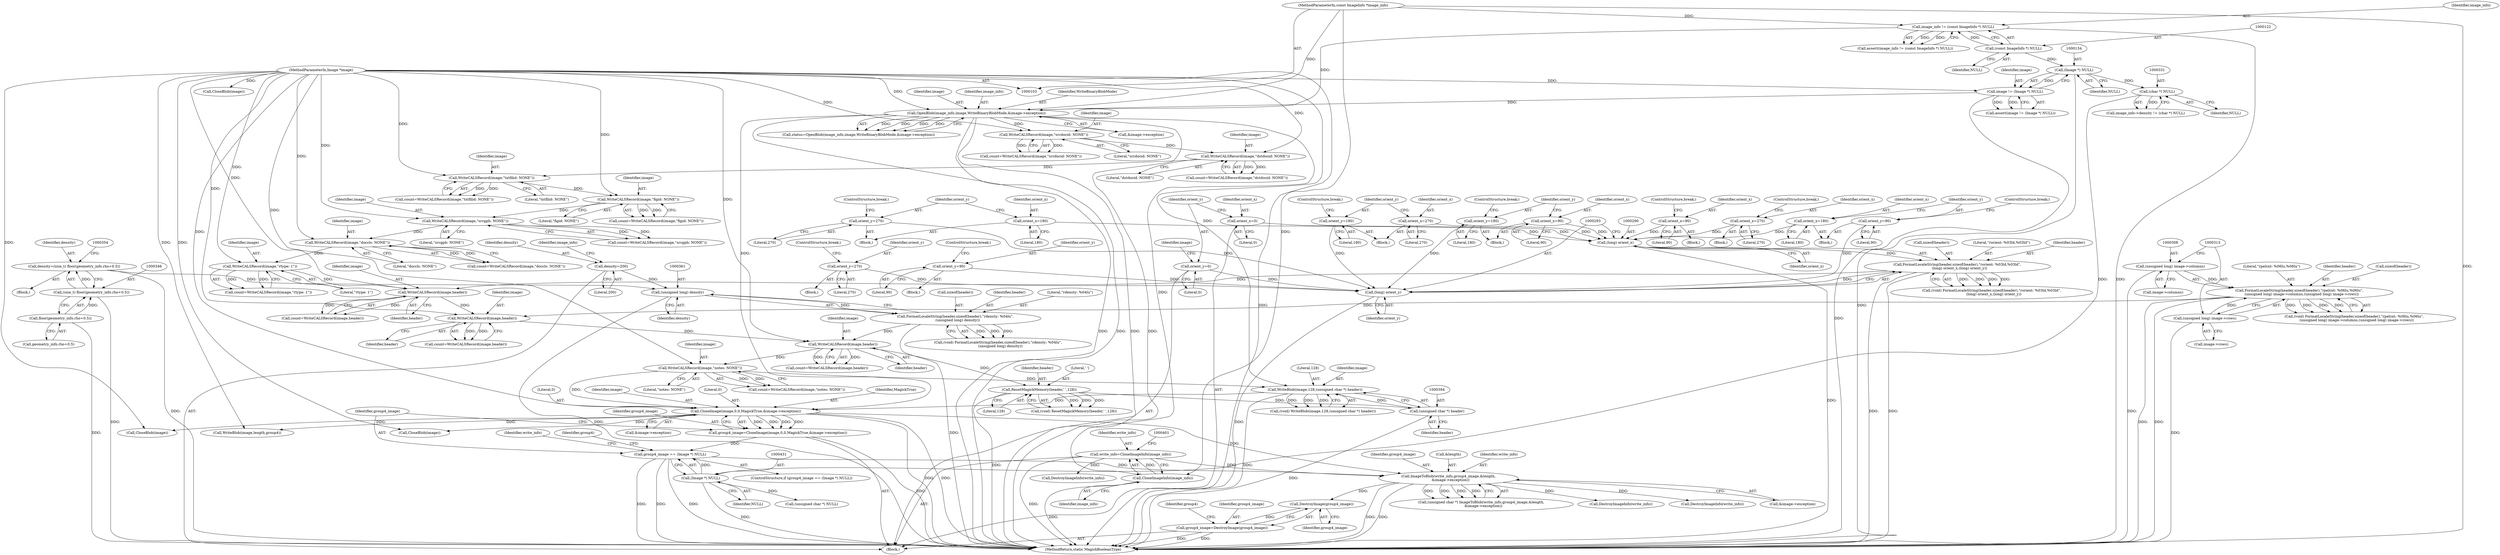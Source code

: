 digraph "0_ImageMagick_3d5ac8c20846871f1eb3068b65f93da7cd33bfd0@pointer" {
"1000459" [label="(Call,DestroyImage(group4_image))"];
"1000448" [label="(Call,ImageToBlob(write_info,group4_image,&length,\n    &image->exception))"];
"1000396" [label="(Call,write_info=CloneImageInfo(image_info))"];
"1000398" [label="(Call,CloneImageInfo(image_info))"];
"1000159" [label="(Call,OpenBlob(image_info,image,WriteBinaryBlobMode,&image->exception))"];
"1000119" [label="(Call,image_info != (const ImageInfo *) NULL)"];
"1000104" [label="(MethodParameterIn,const ImageInfo *image_info)"];
"1000121" [label="(Call,(const ImageInfo *) NULL)"];
"1000131" [label="(Call,image != (Image *) NULL)"];
"1000105" [label="(MethodParameterIn,Image *image)"];
"1000133" [label="(Call,(Image *) NULL)"];
"1000428" [label="(Call,group4_image == (Image *) NULL)"];
"1000416" [label="(Call,group4_image=CloneImage(image,0,0,MagickTrue,&image->exception))"];
"1000418" [label="(Call,CloneImage(image,0,0,MagickTrue,&image->exception))"];
"1000390" [label="(Call,WriteBlob(image,128,(unsigned char *) header))"];
"1000370" [label="(Call,WriteCALSRecord(image,\"notes: NONE\"))"];
"1000365" [label="(Call,WriteCALSRecord(image,header))"];
"1000319" [label="(Call,WriteCALSRecord(image,header))"];
"1000297" [label="(Call,WriteCALSRecord(image,header))"];
"1000208" [label="(Call,WriteCALSRecord(image,\"rtype: 1\"))"];
"1000203" [label="(Call,WriteCALSRecord(image,\"doccls: NONE\"))"];
"1000198" [label="(Call,WriteCALSRecord(image,\"srcgph: NONE\"))"];
"1000193" [label="(Call,WriteCALSRecord(image,\"figid: NONE\"))"];
"1000188" [label="(Call,WriteCALSRecord(image,\"txtfilid: NONE\"))"];
"1000183" [label="(Call,WriteCALSRecord(image,\"dstdocid: NONE\"))"];
"1000175" [label="(Call,WriteCALSRecord(image,\"srcdocid: NONE\"))"];
"1000284" [label="(Call,FormatLocaleString(header,sizeof(header),\"rorient: %03ld,%03ld\",\n    (long) orient_x,(long) orient_y))"];
"1000289" [label="(Call,(long) orient_x)"];
"1000224" [label="(Call,orient_x=180)"];
"1000254" [label="(Call,orient_x=270)"];
"1000263" [label="(Call,orient_x=90)"];
"1000211" [label="(Call,orient_x=0)"];
"1000272" [label="(Call,orient_x=90)"];
"1000233" [label="(Call,orient_x=180)"];
"1000248" [label="(Call,orient_x=270)"];
"1000292" [label="(Call,(long) orient_y)"];
"1000236" [label="(Call,orient_y=90)"];
"1000227" [label="(Call,orient_y=270)"];
"1000266" [label="(Call,orient_y=180)"];
"1000257" [label="(Call,orient_y=180)"];
"1000214" [label="(Call,orient_y=0)"];
"1000278" [label="(Call,orient_y=270)"];
"1000242" [label="(Call,orient_y=90)"];
"1000302" [label="(Call,FormatLocaleString(header,sizeof(header),\"rpelcnt: %06lu,%06lu\",\n    (unsigned long) image->columns,(unsigned long) image->rows))"];
"1000307" [label="(Call,(unsigned long) image->columns)"];
"1000312" [label="(Call,(unsigned long) image->rows)"];
"1000355" [label="(Call,FormatLocaleString(header,sizeof(header),\"rdensty: %04lu\",\n    (unsigned long) density))"];
"1000360" [label="(Call,(unsigned long) density)"];
"1000343" [label="(Call,density=(size_t) floor(geometry_info.rho+0.5))"];
"1000345" [label="(Call,(size_t) floor(geometry_info.rho+0.5))"];
"1000347" [label="(Call,floor(geometry_info.rho+0.5))"];
"1000322" [label="(Call,density=200)"];
"1000393" [label="(Call,(unsigned char *) header)"];
"1000375" [label="(Call,ResetMagickMemory(header,' ',128))"];
"1000430" [label="(Call,(Image *) NULL)"];
"1000330" [label="(Call,(char *) NULL)"];
"1000457" [label="(Call,group4_image=DestroyImage(group4_image))"];
"1000123" [label="(Identifier,NULL)"];
"1000183" [label="(Call,WriteCALSRecord(image,\"dstdocid: NONE\"))"];
"1000430" [label="(Call,(Image *) NULL)"];
"1000173" [label="(Call,count=WriteCALSRecord(image,\"srcdocid: NONE\"))"];
"1000445" [label="(Identifier,group4)"];
"1000213" [label="(Literal,0)"];
"1000223" [label="(Block,)"];
"1000159" [label="(Call,OpenBlob(image_info,image,WriteBinaryBlobMode,&image->exception))"];
"1000440" [label="(Call,CloseBlob(image))"];
"1000307" [label="(Call,(unsigned long) image->columns)"];
"1000432" [label="(Identifier,NULL)"];
"1000191" [label="(Call,count=WriteCALSRecord(image,\"figid: NONE\"))"];
"1000343" [label="(Call,density=(size_t) floor(geometry_info.rho+0.5))"];
"1000366" [label="(Identifier,image)"];
"1000302" [label="(Call,FormatLocaleString(header,sizeof(header),\"rpelcnt: %06lu,%06lu\",\n    (unsigned long) image->columns,(unsigned long) image->rows))"];
"1000272" [label="(Call,orient_x=90)"];
"1000130" [label="(Call,assert(image != (Image *) NULL))"];
"1000162" [label="(Identifier,WriteBinaryBlobMode)"];
"1000324" [label="(Literal,200)"];
"1000378" [label="(Literal,128)"];
"1000484" [label="(Call,WriteBlob(image,length,group4))"];
"1000457" [label="(Call,group4_image=DestroyImage(group4_image))"];
"1000206" [label="(Call,count=WriteCALSRecord(image,\"rtype: 1\"))"];
"1000399" [label="(Identifier,image_info)"];
"1000244" [label="(Literal,90)"];
"1000345" [label="(Call,(size_t) floor(geometry_info.rho+0.5))"];
"1000196" [label="(Call,count=WriteCALSRecord(image,\"srcgph: NONE\"))"];
"1000417" [label="(Identifier,group4_image)"];
"1000319" [label="(Call,WriteCALSRecord(image,header))"];
"1000230" [label="(ControlStructure,break;)"];
"1000330" [label="(Call,(char *) NULL)"];
"1000185" [label="(Literal,\"dstdocid: NONE\")"];
"1000212" [label="(Identifier,orient_x)"];
"1000304" [label="(Call,sizeof(header))"];
"1000157" [label="(Call,status=OpenBlob(image_info,image,WriteBinaryBlobMode,&image->exception))"];
"1000371" [label="(Identifier,image)"];
"1000460" [label="(Identifier,group4_image)"];
"1000211" [label="(Call,orient_x=0)"];
"1000348" [label="(Call,geometry_info.rho+0.5)"];
"1000317" [label="(Call,count=WriteCALSRecord(image,header))"];
"1000373" [label="(Call,(void) ResetMagickMemory(header,' ',128))"];
"1000273" [label="(Identifier,orient_x)"];
"1000268" [label="(Literal,180)"];
"1000263" [label="(Call,orient_x=90)"];
"1000193" [label="(Call,WriteCALSRecord(image,\"figid: NONE\"))"];
"1000199" [label="(Identifier,image)"];
"1000274" [label="(Literal,90)"];
"1000281" [label="(ControlStructure,break;)"];
"1000393" [label="(Call,(unsigned char *) header)"];
"1000288" [label="(Literal,\"rorient: %03ld,%03ld\")"];
"1000280" [label="(Literal,270)"];
"1000306" [label="(Literal,\"rpelcnt: %06lu,%06lu\")"];
"1000323" [label="(Identifier,density)"];
"1000395" [label="(Identifier,header)"];
"1000131" [label="(Call,image != (Image *) NULL)"];
"1000226" [label="(Literal,180)"];
"1000275" [label="(ControlStructure,break;)"];
"1000242" [label="(Call,orient_y=90)"];
"1000506" [label="(MethodReturn,static MagickBooleanType)"];
"1000391" [label="(Identifier,image)"];
"1000427" [label="(ControlStructure,if (group4_image == (Image *) NULL))"];
"1000298" [label="(Identifier,image)"];
"1000285" [label="(Identifier,header)"];
"1000175" [label="(Call,WriteCALSRecord(image,\"srcdocid: NONE\"))"];
"1000120" [label="(Identifier,image_info)"];
"1000502" [label="(Call,CloseBlob(image))"];
"1000210" [label="(Literal,\"rtype: 1\")"];
"1000106" [label="(Block,)"];
"1000357" [label="(Call,sizeof(header))"];
"1000194" [label="(Identifier,image)"];
"1000163" [label="(Call,&image->exception)"];
"1000320" [label="(Identifier,image)"];
"1000190" [label="(Literal,\"txtfilid: NONE\")"];
"1000463" [label="(Identifier,group4)"];
"1000181" [label="(Call,count=WriteCALSRecord(image,\"dstdocid: NONE\"))"];
"1000474" [label="(Call,CloseBlob(image))"];
"1000322" [label="(Call,density=200)"];
"1000247" [label="(Block,)"];
"1000367" [label="(Identifier,header)"];
"1000259" [label="(Literal,180)"];
"1000421" [label="(Literal,0)"];
"1000234" [label="(Identifier,orient_x)"];
"1000250" [label="(Literal,270)"];
"1000299" [label="(Identifier,header)"];
"1000271" [label="(Block,)"];
"1000265" [label="(Literal,90)"];
"1000229" [label="(Literal,270)"];
"1000225" [label="(Identifier,orient_x)"];
"1000398" [label="(Call,CloneImageInfo(image_info))"];
"1000186" [label="(Call,count=WriteCALSRecord(image,\"txtfilid: NONE\"))"];
"1000292" [label="(Call,(long) orient_y)"];
"1000119" [label="(Call,image_info != (const ImageInfo *) NULL)"];
"1000416" [label="(Call,group4_image=CloneImage(image,0,0,MagickTrue,&image->exception))"];
"1000215" [label="(Identifier,orient_y)"];
"1000396" [label="(Call,write_info=CloneImageInfo(image_info))"];
"1000248" [label="(Call,orient_x=270)"];
"1000241" [label="(Block,)"];
"1000314" [label="(Call,image->rows)"];
"1000236" [label="(Call,orient_y=90)"];
"1000458" [label="(Identifier,group4_image)"];
"1000295" [label="(Call,count=WriteCALSRecord(image,header))"];
"1000344" [label="(Identifier,density)"];
"1000208" [label="(Call,WriteCALSRecord(image,\"rtype: 1\"))"];
"1000450" [label="(Identifier,group4_image)"];
"1000232" [label="(Block,)"];
"1000370" [label="(Call,WriteCALSRecord(image,\"notes: NONE\"))"];
"1000266" [label="(Call,orient_y=180)"];
"1000420" [label="(Literal,0)"];
"1000267" [label="(Identifier,orient_y)"];
"1000353" [label="(Call,(void) FormatLocaleString(header,sizeof(header),\"rdensty: %04lu\",\n    (unsigned long) density))"];
"1000356" [label="(Identifier,header)"];
"1000243" [label="(Identifier,orient_y)"];
"1000269" [label="(ControlStructure,break;)"];
"1000362" [label="(Identifier,density)"];
"1000233" [label="(Call,orient_x=180)"];
"1000309" [label="(Call,image->columns)"];
"1000237" [label="(Identifier,orient_y)"];
"1000451" [label="(Call,&length)"];
"1000423" [label="(Call,&image->exception)"];
"1000118" [label="(Call,assert(image_info != (const ImageInfo *) NULL))"];
"1000189" [label="(Identifier,image)"];
"1000377" [label="(Literal,' ')"];
"1000201" [label="(Call,count=WriteCALSRecord(image,\"doccls: NONE\"))"];
"1000453" [label="(Call,&image->exception)"];
"1000262" [label="(Block,)"];
"1000257" [label="(Call,orient_y=180)"];
"1000132" [label="(Identifier,image)"];
"1000376" [label="(Identifier,header)"];
"1000303" [label="(Identifier,header)"];
"1000333" [label="(Block,)"];
"1000446" [label="(Call,(unsigned char *) ImageToBlob(write_info,group4_image,&length,\n    &image->exception))"];
"1000135" [label="(Identifier,NULL)"];
"1000392" [label="(Literal,128)"];
"1000418" [label="(Call,CloneImage(image,0,0,MagickTrue,&image->exception))"];
"1000209" [label="(Identifier,image)"];
"1000359" [label="(Literal,\"rdensty: %04lu\")"];
"1000177" [label="(Literal,\"srcdocid: NONE\")"];
"1000105" [label="(MethodParameterIn,Image *image)"];
"1000365" [label="(Call,WriteCALSRecord(image,header))"];
"1000390" [label="(Call,WriteBlob(image,128,(unsigned char *) header))"];
"1000363" [label="(Call,count=WriteCALSRecord(image,header))"];
"1000422" [label="(Identifier,MagickTrue)"];
"1000347" [label="(Call,floor(geometry_info.rho+0.5))"];
"1000133" [label="(Call,(Image *) NULL)"];
"1000372" [label="(Literal,\"notes: NONE\")"];
"1000388" [label="(Call,(void) WriteBlob(image,128,(unsigned char *) header))"];
"1000253" [label="(Block,)"];
"1000238" [label="(Literal,90)"];
"1000277" [label="(Block,)"];
"1000449" [label="(Identifier,write_info)"];
"1000429" [label="(Identifier,group4_image)"];
"1000264" [label="(Identifier,orient_x)"];
"1000297" [label="(Call,WriteCALSRecord(image,header))"];
"1000205" [label="(Literal,\"doccls: NONE\")"];
"1000161" [label="(Identifier,image)"];
"1000254" [label="(Call,orient_x=270)"];
"1000360" [label="(Call,(unsigned long) density)"];
"1000204" [label="(Identifier,image)"];
"1000249" [label="(Identifier,orient_x)"];
"1000235" [label="(Literal,180)"];
"1000289" [label="(Call,(long) orient_x)"];
"1000284" [label="(Call,FormatLocaleString(header,sizeof(header),\"rorient: %03ld,%03ld\",\n    (long) orient_x,(long) orient_y))"];
"1000256" [label="(Literal,270)"];
"1000104" [label="(MethodParameterIn,const ImageInfo *image_info)"];
"1000203" [label="(Call,WriteCALSRecord(image,\"doccls: NONE\"))"];
"1000219" [label="(Identifier,image)"];
"1000332" [label="(Identifier,NULL)"];
"1000470" [label="(Call,DestroyImageInfo(write_info))"];
"1000375" [label="(Call,ResetMagickMemory(header,' ',128))"];
"1000251" [label="(ControlStructure,break;)"];
"1000214" [label="(Call,orient_y=0)"];
"1000198" [label="(Call,WriteCALSRecord(image,\"srcgph: NONE\"))"];
"1000326" [label="(Call,image_info->density != (char *) NULL)"];
"1000224" [label="(Call,orient_x=180)"];
"1000368" [label="(Call,count=WriteCALSRecord(image,\"notes: NONE\"))"];
"1000255" [label="(Identifier,orient_x)"];
"1000321" [label="(Identifier,header)"];
"1000121" [label="(Call,(const ImageInfo *) NULL)"];
"1000480" [label="(Call,DestroyImageInfo(write_info))"];
"1000160" [label="(Identifier,image_info)"];
"1000195" [label="(Literal,\"figid: NONE\")"];
"1000176" [label="(Identifier,image)"];
"1000239" [label="(ControlStructure,break;)"];
"1000279" [label="(Identifier,orient_y)"];
"1000464" [label="(Call,(unsigned char *) NULL)"];
"1000397" [label="(Identifier,write_info)"];
"1000188" [label="(Call,WriteCALSRecord(image,\"txtfilid: NONE\"))"];
"1000436" [label="(Call,DestroyImageInfo(write_info))"];
"1000200" [label="(Literal,\"srcgph: NONE\")"];
"1000278" [label="(Call,orient_y=270)"];
"1000294" [label="(Identifier,orient_y)"];
"1000328" [label="(Identifier,image_info)"];
"1000355" [label="(Call,FormatLocaleString(header,sizeof(header),\"rdensty: %04lu\",\n    (unsigned long) density))"];
"1000435" [label="(Identifier,write_info)"];
"1000419" [label="(Identifier,image)"];
"1000282" [label="(Call,(void) FormatLocaleString(header,sizeof(header),\"rorient: %03ld,%03ld\",\n    (long) orient_x,(long) orient_y))"];
"1000428" [label="(Call,group4_image == (Image *) NULL)"];
"1000459" [label="(Call,DestroyImage(group4_image))"];
"1000228" [label="(Identifier,orient_y)"];
"1000258" [label="(Identifier,orient_y)"];
"1000286" [label="(Call,sizeof(header))"];
"1000291" [label="(Identifier,orient_x)"];
"1000245" [label="(ControlStructure,break;)"];
"1000312" [label="(Call,(unsigned long) image->rows)"];
"1000300" [label="(Call,(void) FormatLocaleString(header,sizeof(header),\"rpelcnt: %06lu,%06lu\",\n    (unsigned long) image->columns,(unsigned long) image->rows))"];
"1000260" [label="(ControlStructure,break;)"];
"1000227" [label="(Call,orient_y=270)"];
"1000216" [label="(Literal,0)"];
"1000448" [label="(Call,ImageToBlob(write_info,group4_image,&length,\n    &image->exception))"];
"1000184" [label="(Identifier,image)"];
"1000459" -> "1000457"  [label="AST: "];
"1000459" -> "1000460"  [label="CFG: "];
"1000460" -> "1000459"  [label="AST: "];
"1000457" -> "1000459"  [label="CFG: "];
"1000459" -> "1000457"  [label="DDG: "];
"1000448" -> "1000459"  [label="DDG: "];
"1000448" -> "1000446"  [label="AST: "];
"1000448" -> "1000453"  [label="CFG: "];
"1000449" -> "1000448"  [label="AST: "];
"1000450" -> "1000448"  [label="AST: "];
"1000451" -> "1000448"  [label="AST: "];
"1000453" -> "1000448"  [label="AST: "];
"1000446" -> "1000448"  [label="CFG: "];
"1000448" -> "1000506"  [label="DDG: "];
"1000448" -> "1000506"  [label="DDG: "];
"1000448" -> "1000446"  [label="DDG: "];
"1000448" -> "1000446"  [label="DDG: "];
"1000448" -> "1000446"  [label="DDG: "];
"1000448" -> "1000446"  [label="DDG: "];
"1000396" -> "1000448"  [label="DDG: "];
"1000428" -> "1000448"  [label="DDG: "];
"1000418" -> "1000448"  [label="DDG: "];
"1000448" -> "1000470"  [label="DDG: "];
"1000448" -> "1000480"  [label="DDG: "];
"1000396" -> "1000106"  [label="AST: "];
"1000396" -> "1000398"  [label="CFG: "];
"1000397" -> "1000396"  [label="AST: "];
"1000398" -> "1000396"  [label="AST: "];
"1000401" -> "1000396"  [label="CFG: "];
"1000396" -> "1000506"  [label="DDG: "];
"1000398" -> "1000396"  [label="DDG: "];
"1000396" -> "1000436"  [label="DDG: "];
"1000398" -> "1000399"  [label="CFG: "];
"1000399" -> "1000398"  [label="AST: "];
"1000398" -> "1000506"  [label="DDG: "];
"1000159" -> "1000398"  [label="DDG: "];
"1000104" -> "1000398"  [label="DDG: "];
"1000159" -> "1000157"  [label="AST: "];
"1000159" -> "1000163"  [label="CFG: "];
"1000160" -> "1000159"  [label="AST: "];
"1000161" -> "1000159"  [label="AST: "];
"1000162" -> "1000159"  [label="AST: "];
"1000163" -> "1000159"  [label="AST: "];
"1000157" -> "1000159"  [label="CFG: "];
"1000159" -> "1000506"  [label="DDG: "];
"1000159" -> "1000506"  [label="DDG: "];
"1000159" -> "1000506"  [label="DDG: "];
"1000159" -> "1000506"  [label="DDG: "];
"1000159" -> "1000157"  [label="DDG: "];
"1000159" -> "1000157"  [label="DDG: "];
"1000159" -> "1000157"  [label="DDG: "];
"1000159" -> "1000157"  [label="DDG: "];
"1000119" -> "1000159"  [label="DDG: "];
"1000104" -> "1000159"  [label="DDG: "];
"1000131" -> "1000159"  [label="DDG: "];
"1000105" -> "1000159"  [label="DDG: "];
"1000159" -> "1000175"  [label="DDG: "];
"1000159" -> "1000418"  [label="DDG: "];
"1000119" -> "1000118"  [label="AST: "];
"1000119" -> "1000121"  [label="CFG: "];
"1000120" -> "1000119"  [label="AST: "];
"1000121" -> "1000119"  [label="AST: "];
"1000118" -> "1000119"  [label="CFG: "];
"1000119" -> "1000506"  [label="DDG: "];
"1000119" -> "1000118"  [label="DDG: "];
"1000119" -> "1000118"  [label="DDG: "];
"1000104" -> "1000119"  [label="DDG: "];
"1000121" -> "1000119"  [label="DDG: "];
"1000104" -> "1000103"  [label="AST: "];
"1000104" -> "1000506"  [label="DDG: "];
"1000121" -> "1000123"  [label="CFG: "];
"1000122" -> "1000121"  [label="AST: "];
"1000123" -> "1000121"  [label="AST: "];
"1000121" -> "1000133"  [label="DDG: "];
"1000131" -> "1000130"  [label="AST: "];
"1000131" -> "1000133"  [label="CFG: "];
"1000132" -> "1000131"  [label="AST: "];
"1000133" -> "1000131"  [label="AST: "];
"1000130" -> "1000131"  [label="CFG: "];
"1000131" -> "1000506"  [label="DDG: "];
"1000131" -> "1000130"  [label="DDG: "];
"1000131" -> "1000130"  [label="DDG: "];
"1000105" -> "1000131"  [label="DDG: "];
"1000133" -> "1000131"  [label="DDG: "];
"1000105" -> "1000103"  [label="AST: "];
"1000105" -> "1000506"  [label="DDG: "];
"1000105" -> "1000175"  [label="DDG: "];
"1000105" -> "1000183"  [label="DDG: "];
"1000105" -> "1000188"  [label="DDG: "];
"1000105" -> "1000193"  [label="DDG: "];
"1000105" -> "1000198"  [label="DDG: "];
"1000105" -> "1000203"  [label="DDG: "];
"1000105" -> "1000208"  [label="DDG: "];
"1000105" -> "1000297"  [label="DDG: "];
"1000105" -> "1000319"  [label="DDG: "];
"1000105" -> "1000365"  [label="DDG: "];
"1000105" -> "1000370"  [label="DDG: "];
"1000105" -> "1000390"  [label="DDG: "];
"1000105" -> "1000418"  [label="DDG: "];
"1000105" -> "1000440"  [label="DDG: "];
"1000105" -> "1000474"  [label="DDG: "];
"1000105" -> "1000484"  [label="DDG: "];
"1000105" -> "1000502"  [label="DDG: "];
"1000133" -> "1000135"  [label="CFG: "];
"1000134" -> "1000133"  [label="AST: "];
"1000135" -> "1000133"  [label="AST: "];
"1000133" -> "1000506"  [label="DDG: "];
"1000133" -> "1000330"  [label="DDG: "];
"1000428" -> "1000427"  [label="AST: "];
"1000428" -> "1000430"  [label="CFG: "];
"1000429" -> "1000428"  [label="AST: "];
"1000430" -> "1000428"  [label="AST: "];
"1000435" -> "1000428"  [label="CFG: "];
"1000445" -> "1000428"  [label="CFG: "];
"1000428" -> "1000506"  [label="DDG: "];
"1000428" -> "1000506"  [label="DDG: "];
"1000428" -> "1000506"  [label="DDG: "];
"1000416" -> "1000428"  [label="DDG: "];
"1000430" -> "1000428"  [label="DDG: "];
"1000416" -> "1000106"  [label="AST: "];
"1000416" -> "1000418"  [label="CFG: "];
"1000417" -> "1000416"  [label="AST: "];
"1000418" -> "1000416"  [label="AST: "];
"1000429" -> "1000416"  [label="CFG: "];
"1000416" -> "1000506"  [label="DDG: "];
"1000418" -> "1000416"  [label="DDG: "];
"1000418" -> "1000416"  [label="DDG: "];
"1000418" -> "1000416"  [label="DDG: "];
"1000418" -> "1000416"  [label="DDG: "];
"1000418" -> "1000423"  [label="CFG: "];
"1000419" -> "1000418"  [label="AST: "];
"1000420" -> "1000418"  [label="AST: "];
"1000421" -> "1000418"  [label="AST: "];
"1000422" -> "1000418"  [label="AST: "];
"1000423" -> "1000418"  [label="AST: "];
"1000418" -> "1000506"  [label="DDG: "];
"1000418" -> "1000506"  [label="DDG: "];
"1000390" -> "1000418"  [label="DDG: "];
"1000370" -> "1000418"  [label="DDG: "];
"1000418" -> "1000440"  [label="DDG: "];
"1000418" -> "1000474"  [label="DDG: "];
"1000418" -> "1000484"  [label="DDG: "];
"1000390" -> "1000388"  [label="AST: "];
"1000390" -> "1000393"  [label="CFG: "];
"1000391" -> "1000390"  [label="AST: "];
"1000392" -> "1000390"  [label="AST: "];
"1000393" -> "1000390"  [label="AST: "];
"1000388" -> "1000390"  [label="CFG: "];
"1000390" -> "1000506"  [label="DDG: "];
"1000390" -> "1000388"  [label="DDG: "];
"1000390" -> "1000388"  [label="DDG: "];
"1000390" -> "1000388"  [label="DDG: "];
"1000370" -> "1000390"  [label="DDG: "];
"1000393" -> "1000390"  [label="DDG: "];
"1000370" -> "1000368"  [label="AST: "];
"1000370" -> "1000372"  [label="CFG: "];
"1000371" -> "1000370"  [label="AST: "];
"1000372" -> "1000370"  [label="AST: "];
"1000368" -> "1000370"  [label="CFG: "];
"1000370" -> "1000368"  [label="DDG: "];
"1000370" -> "1000368"  [label="DDG: "];
"1000365" -> "1000370"  [label="DDG: "];
"1000365" -> "1000363"  [label="AST: "];
"1000365" -> "1000367"  [label="CFG: "];
"1000366" -> "1000365"  [label="AST: "];
"1000367" -> "1000365"  [label="AST: "];
"1000363" -> "1000365"  [label="CFG: "];
"1000365" -> "1000363"  [label="DDG: "];
"1000365" -> "1000363"  [label="DDG: "];
"1000319" -> "1000365"  [label="DDG: "];
"1000355" -> "1000365"  [label="DDG: "];
"1000365" -> "1000375"  [label="DDG: "];
"1000319" -> "1000317"  [label="AST: "];
"1000319" -> "1000321"  [label="CFG: "];
"1000320" -> "1000319"  [label="AST: "];
"1000321" -> "1000319"  [label="AST: "];
"1000317" -> "1000319"  [label="CFG: "];
"1000319" -> "1000317"  [label="DDG: "];
"1000319" -> "1000317"  [label="DDG: "];
"1000297" -> "1000319"  [label="DDG: "];
"1000302" -> "1000319"  [label="DDG: "];
"1000297" -> "1000295"  [label="AST: "];
"1000297" -> "1000299"  [label="CFG: "];
"1000298" -> "1000297"  [label="AST: "];
"1000299" -> "1000297"  [label="AST: "];
"1000295" -> "1000297"  [label="CFG: "];
"1000297" -> "1000295"  [label="DDG: "];
"1000297" -> "1000295"  [label="DDG: "];
"1000208" -> "1000297"  [label="DDG: "];
"1000284" -> "1000297"  [label="DDG: "];
"1000208" -> "1000206"  [label="AST: "];
"1000208" -> "1000210"  [label="CFG: "];
"1000209" -> "1000208"  [label="AST: "];
"1000210" -> "1000208"  [label="AST: "];
"1000206" -> "1000208"  [label="CFG: "];
"1000208" -> "1000206"  [label="DDG: "];
"1000208" -> "1000206"  [label="DDG: "];
"1000203" -> "1000208"  [label="DDG: "];
"1000203" -> "1000201"  [label="AST: "];
"1000203" -> "1000205"  [label="CFG: "];
"1000204" -> "1000203"  [label="AST: "];
"1000205" -> "1000203"  [label="AST: "];
"1000201" -> "1000203"  [label="CFG: "];
"1000203" -> "1000201"  [label="DDG: "];
"1000203" -> "1000201"  [label="DDG: "];
"1000198" -> "1000203"  [label="DDG: "];
"1000198" -> "1000196"  [label="AST: "];
"1000198" -> "1000200"  [label="CFG: "];
"1000199" -> "1000198"  [label="AST: "];
"1000200" -> "1000198"  [label="AST: "];
"1000196" -> "1000198"  [label="CFG: "];
"1000198" -> "1000196"  [label="DDG: "];
"1000198" -> "1000196"  [label="DDG: "];
"1000193" -> "1000198"  [label="DDG: "];
"1000193" -> "1000191"  [label="AST: "];
"1000193" -> "1000195"  [label="CFG: "];
"1000194" -> "1000193"  [label="AST: "];
"1000195" -> "1000193"  [label="AST: "];
"1000191" -> "1000193"  [label="CFG: "];
"1000193" -> "1000191"  [label="DDG: "];
"1000193" -> "1000191"  [label="DDG: "];
"1000188" -> "1000193"  [label="DDG: "];
"1000188" -> "1000186"  [label="AST: "];
"1000188" -> "1000190"  [label="CFG: "];
"1000189" -> "1000188"  [label="AST: "];
"1000190" -> "1000188"  [label="AST: "];
"1000186" -> "1000188"  [label="CFG: "];
"1000188" -> "1000186"  [label="DDG: "];
"1000188" -> "1000186"  [label="DDG: "];
"1000183" -> "1000188"  [label="DDG: "];
"1000183" -> "1000181"  [label="AST: "];
"1000183" -> "1000185"  [label="CFG: "];
"1000184" -> "1000183"  [label="AST: "];
"1000185" -> "1000183"  [label="AST: "];
"1000181" -> "1000183"  [label="CFG: "];
"1000183" -> "1000181"  [label="DDG: "];
"1000183" -> "1000181"  [label="DDG: "];
"1000175" -> "1000183"  [label="DDG: "];
"1000175" -> "1000173"  [label="AST: "];
"1000175" -> "1000177"  [label="CFG: "];
"1000176" -> "1000175"  [label="AST: "];
"1000177" -> "1000175"  [label="AST: "];
"1000173" -> "1000175"  [label="CFG: "];
"1000175" -> "1000173"  [label="DDG: "];
"1000175" -> "1000173"  [label="DDG: "];
"1000284" -> "1000282"  [label="AST: "];
"1000284" -> "1000292"  [label="CFG: "];
"1000285" -> "1000284"  [label="AST: "];
"1000286" -> "1000284"  [label="AST: "];
"1000288" -> "1000284"  [label="AST: "];
"1000289" -> "1000284"  [label="AST: "];
"1000292" -> "1000284"  [label="AST: "];
"1000282" -> "1000284"  [label="CFG: "];
"1000284" -> "1000506"  [label="DDG: "];
"1000284" -> "1000506"  [label="DDG: "];
"1000284" -> "1000282"  [label="DDG: "];
"1000284" -> "1000282"  [label="DDG: "];
"1000284" -> "1000282"  [label="DDG: "];
"1000284" -> "1000282"  [label="DDG: "];
"1000289" -> "1000284"  [label="DDG: "];
"1000292" -> "1000284"  [label="DDG: "];
"1000289" -> "1000291"  [label="CFG: "];
"1000290" -> "1000289"  [label="AST: "];
"1000291" -> "1000289"  [label="AST: "];
"1000293" -> "1000289"  [label="CFG: "];
"1000289" -> "1000506"  [label="DDG: "];
"1000224" -> "1000289"  [label="DDG: "];
"1000254" -> "1000289"  [label="DDG: "];
"1000263" -> "1000289"  [label="DDG: "];
"1000211" -> "1000289"  [label="DDG: "];
"1000272" -> "1000289"  [label="DDG: "];
"1000233" -> "1000289"  [label="DDG: "];
"1000248" -> "1000289"  [label="DDG: "];
"1000224" -> "1000223"  [label="AST: "];
"1000224" -> "1000226"  [label="CFG: "];
"1000225" -> "1000224"  [label="AST: "];
"1000226" -> "1000224"  [label="AST: "];
"1000228" -> "1000224"  [label="CFG: "];
"1000254" -> "1000253"  [label="AST: "];
"1000254" -> "1000256"  [label="CFG: "];
"1000255" -> "1000254"  [label="AST: "];
"1000256" -> "1000254"  [label="AST: "];
"1000258" -> "1000254"  [label="CFG: "];
"1000263" -> "1000262"  [label="AST: "];
"1000263" -> "1000265"  [label="CFG: "];
"1000264" -> "1000263"  [label="AST: "];
"1000265" -> "1000263"  [label="AST: "];
"1000267" -> "1000263"  [label="CFG: "];
"1000211" -> "1000106"  [label="AST: "];
"1000211" -> "1000213"  [label="CFG: "];
"1000212" -> "1000211"  [label="AST: "];
"1000213" -> "1000211"  [label="AST: "];
"1000215" -> "1000211"  [label="CFG: "];
"1000272" -> "1000271"  [label="AST: "];
"1000272" -> "1000274"  [label="CFG: "];
"1000273" -> "1000272"  [label="AST: "];
"1000274" -> "1000272"  [label="AST: "];
"1000275" -> "1000272"  [label="CFG: "];
"1000233" -> "1000232"  [label="AST: "];
"1000233" -> "1000235"  [label="CFG: "];
"1000234" -> "1000233"  [label="AST: "];
"1000235" -> "1000233"  [label="AST: "];
"1000237" -> "1000233"  [label="CFG: "];
"1000248" -> "1000247"  [label="AST: "];
"1000248" -> "1000250"  [label="CFG: "];
"1000249" -> "1000248"  [label="AST: "];
"1000250" -> "1000248"  [label="AST: "];
"1000251" -> "1000248"  [label="CFG: "];
"1000292" -> "1000294"  [label="CFG: "];
"1000293" -> "1000292"  [label="AST: "];
"1000294" -> "1000292"  [label="AST: "];
"1000292" -> "1000506"  [label="DDG: "];
"1000236" -> "1000292"  [label="DDG: "];
"1000227" -> "1000292"  [label="DDG: "];
"1000266" -> "1000292"  [label="DDG: "];
"1000257" -> "1000292"  [label="DDG: "];
"1000214" -> "1000292"  [label="DDG: "];
"1000278" -> "1000292"  [label="DDG: "];
"1000242" -> "1000292"  [label="DDG: "];
"1000236" -> "1000232"  [label="AST: "];
"1000236" -> "1000238"  [label="CFG: "];
"1000237" -> "1000236"  [label="AST: "];
"1000238" -> "1000236"  [label="AST: "];
"1000239" -> "1000236"  [label="CFG: "];
"1000227" -> "1000223"  [label="AST: "];
"1000227" -> "1000229"  [label="CFG: "];
"1000228" -> "1000227"  [label="AST: "];
"1000229" -> "1000227"  [label="AST: "];
"1000230" -> "1000227"  [label="CFG: "];
"1000266" -> "1000262"  [label="AST: "];
"1000266" -> "1000268"  [label="CFG: "];
"1000267" -> "1000266"  [label="AST: "];
"1000268" -> "1000266"  [label="AST: "];
"1000269" -> "1000266"  [label="CFG: "];
"1000257" -> "1000253"  [label="AST: "];
"1000257" -> "1000259"  [label="CFG: "];
"1000258" -> "1000257"  [label="AST: "];
"1000259" -> "1000257"  [label="AST: "];
"1000260" -> "1000257"  [label="CFG: "];
"1000214" -> "1000106"  [label="AST: "];
"1000214" -> "1000216"  [label="CFG: "];
"1000215" -> "1000214"  [label="AST: "];
"1000216" -> "1000214"  [label="AST: "];
"1000219" -> "1000214"  [label="CFG: "];
"1000278" -> "1000277"  [label="AST: "];
"1000278" -> "1000280"  [label="CFG: "];
"1000279" -> "1000278"  [label="AST: "];
"1000280" -> "1000278"  [label="AST: "];
"1000281" -> "1000278"  [label="CFG: "];
"1000242" -> "1000241"  [label="AST: "];
"1000242" -> "1000244"  [label="CFG: "];
"1000243" -> "1000242"  [label="AST: "];
"1000244" -> "1000242"  [label="AST: "];
"1000245" -> "1000242"  [label="CFG: "];
"1000302" -> "1000300"  [label="AST: "];
"1000302" -> "1000312"  [label="CFG: "];
"1000303" -> "1000302"  [label="AST: "];
"1000304" -> "1000302"  [label="AST: "];
"1000306" -> "1000302"  [label="AST: "];
"1000307" -> "1000302"  [label="AST: "];
"1000312" -> "1000302"  [label="AST: "];
"1000300" -> "1000302"  [label="CFG: "];
"1000302" -> "1000506"  [label="DDG: "];
"1000302" -> "1000506"  [label="DDG: "];
"1000302" -> "1000300"  [label="DDG: "];
"1000302" -> "1000300"  [label="DDG: "];
"1000302" -> "1000300"  [label="DDG: "];
"1000302" -> "1000300"  [label="DDG: "];
"1000307" -> "1000302"  [label="DDG: "];
"1000312" -> "1000302"  [label="DDG: "];
"1000307" -> "1000309"  [label="CFG: "];
"1000308" -> "1000307"  [label="AST: "];
"1000309" -> "1000307"  [label="AST: "];
"1000313" -> "1000307"  [label="CFG: "];
"1000307" -> "1000506"  [label="DDG: "];
"1000312" -> "1000314"  [label="CFG: "];
"1000313" -> "1000312"  [label="AST: "];
"1000314" -> "1000312"  [label="AST: "];
"1000312" -> "1000506"  [label="DDG: "];
"1000355" -> "1000353"  [label="AST: "];
"1000355" -> "1000360"  [label="CFG: "];
"1000356" -> "1000355"  [label="AST: "];
"1000357" -> "1000355"  [label="AST: "];
"1000359" -> "1000355"  [label="AST: "];
"1000360" -> "1000355"  [label="AST: "];
"1000353" -> "1000355"  [label="CFG: "];
"1000355" -> "1000506"  [label="DDG: "];
"1000355" -> "1000353"  [label="DDG: "];
"1000355" -> "1000353"  [label="DDG: "];
"1000355" -> "1000353"  [label="DDG: "];
"1000360" -> "1000355"  [label="DDG: "];
"1000360" -> "1000362"  [label="CFG: "];
"1000361" -> "1000360"  [label="AST: "];
"1000362" -> "1000360"  [label="AST: "];
"1000360" -> "1000506"  [label="DDG: "];
"1000343" -> "1000360"  [label="DDG: "];
"1000322" -> "1000360"  [label="DDG: "];
"1000343" -> "1000333"  [label="AST: "];
"1000343" -> "1000345"  [label="CFG: "];
"1000344" -> "1000343"  [label="AST: "];
"1000345" -> "1000343"  [label="AST: "];
"1000354" -> "1000343"  [label="CFG: "];
"1000343" -> "1000506"  [label="DDG: "];
"1000345" -> "1000343"  [label="DDG: "];
"1000345" -> "1000347"  [label="CFG: "];
"1000346" -> "1000345"  [label="AST: "];
"1000347" -> "1000345"  [label="AST: "];
"1000345" -> "1000506"  [label="DDG: "];
"1000347" -> "1000345"  [label="DDG: "];
"1000347" -> "1000348"  [label="CFG: "];
"1000348" -> "1000347"  [label="AST: "];
"1000347" -> "1000506"  [label="DDG: "];
"1000322" -> "1000106"  [label="AST: "];
"1000322" -> "1000324"  [label="CFG: "];
"1000323" -> "1000322"  [label="AST: "];
"1000324" -> "1000322"  [label="AST: "];
"1000328" -> "1000322"  [label="CFG: "];
"1000393" -> "1000395"  [label="CFG: "];
"1000394" -> "1000393"  [label="AST: "];
"1000395" -> "1000393"  [label="AST: "];
"1000393" -> "1000506"  [label="DDG: "];
"1000375" -> "1000393"  [label="DDG: "];
"1000375" -> "1000373"  [label="AST: "];
"1000375" -> "1000378"  [label="CFG: "];
"1000376" -> "1000375"  [label="AST: "];
"1000377" -> "1000375"  [label="AST: "];
"1000378" -> "1000375"  [label="AST: "];
"1000373" -> "1000375"  [label="CFG: "];
"1000375" -> "1000506"  [label="DDG: "];
"1000375" -> "1000373"  [label="DDG: "];
"1000375" -> "1000373"  [label="DDG: "];
"1000375" -> "1000373"  [label="DDG: "];
"1000430" -> "1000432"  [label="CFG: "];
"1000431" -> "1000430"  [label="AST: "];
"1000432" -> "1000430"  [label="AST: "];
"1000430" -> "1000506"  [label="DDG: "];
"1000330" -> "1000430"  [label="DDG: "];
"1000430" -> "1000464"  [label="DDG: "];
"1000330" -> "1000326"  [label="AST: "];
"1000330" -> "1000332"  [label="CFG: "];
"1000331" -> "1000330"  [label="AST: "];
"1000332" -> "1000330"  [label="AST: "];
"1000326" -> "1000330"  [label="CFG: "];
"1000330" -> "1000326"  [label="DDG: "];
"1000457" -> "1000106"  [label="AST: "];
"1000458" -> "1000457"  [label="AST: "];
"1000463" -> "1000457"  [label="CFG: "];
"1000457" -> "1000506"  [label="DDG: "];
"1000457" -> "1000506"  [label="DDG: "];
}
